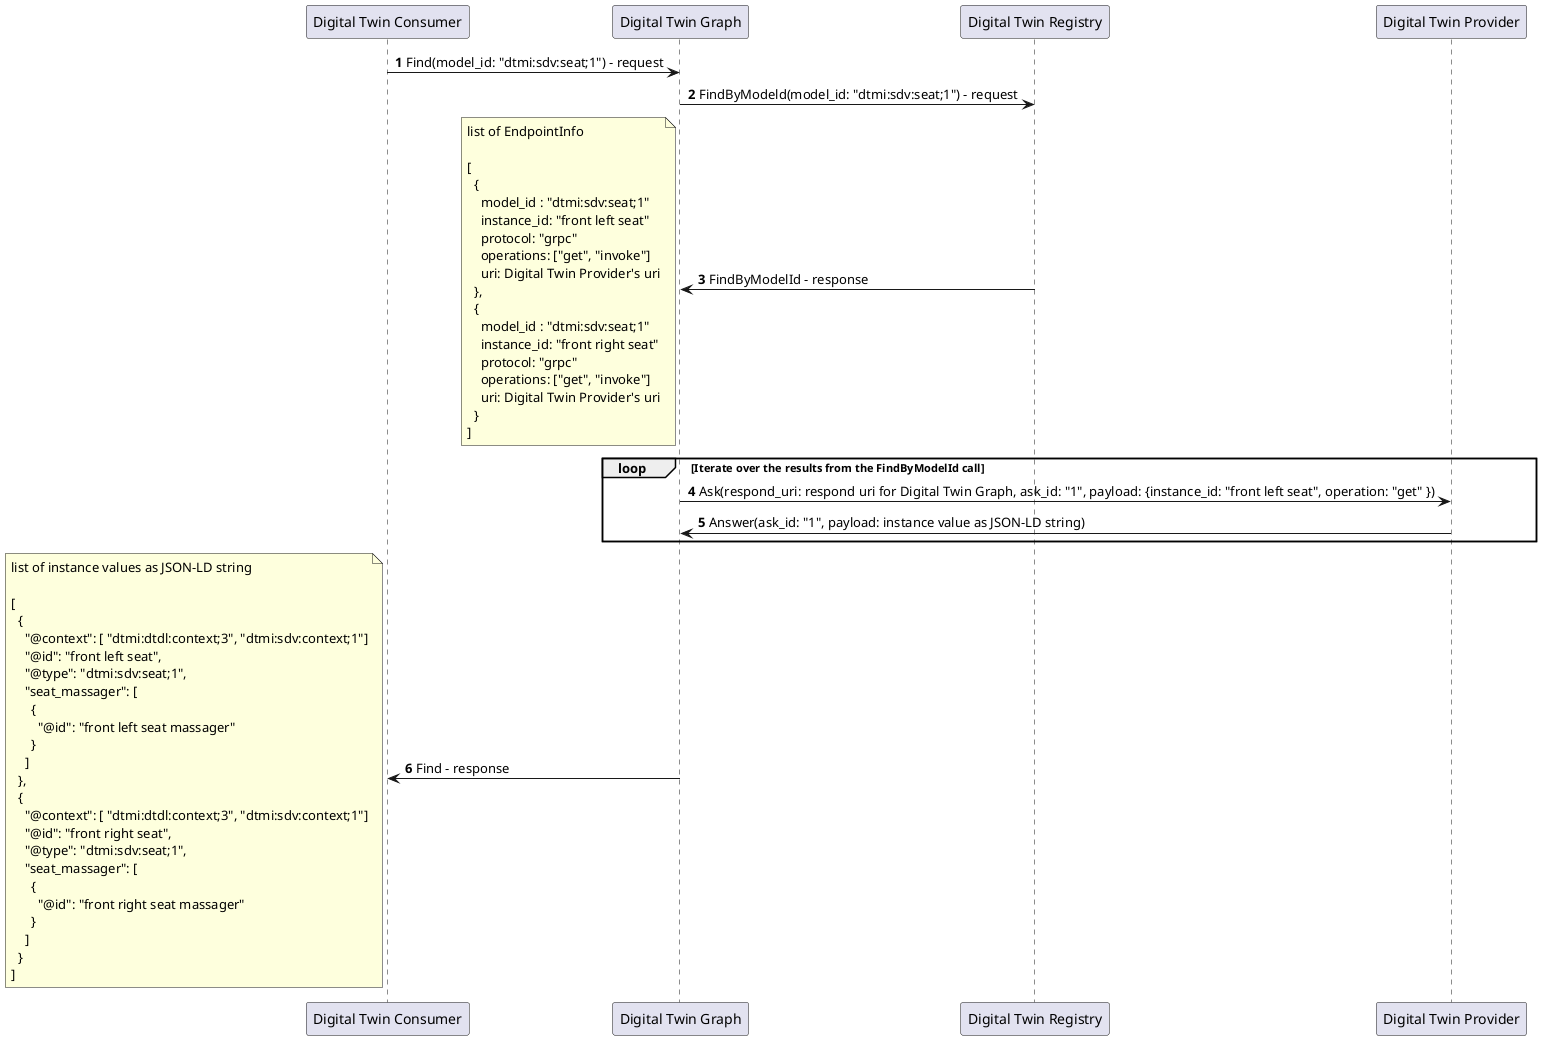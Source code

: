 @startuml

autonumber

participant "Digital Twin Consumer" as CONSUMER
participant "Digital Twin Graph" as DIGITAL_TWIN_GRAPH
participant "Digital Twin Registry" as DIGITAL_TWIN_REGISTRY
participant "Digital Twin Provider" as PROVIDER

CONSUMER -> DIGITAL_TWIN_GRAPH: Find(model_id: "dtmi:sdv:seat;1") - request

DIGITAL_TWIN_GRAPH -> DIGITAL_TWIN_REGISTRY: FindByModeld(model_id: "dtmi:sdv:seat;1") - request

DIGITAL_TWIN_GRAPH <- DIGITAL_TWIN_REGISTRY: FindByModelId - response
note left
  list of EndpointInfo

  [
    {
      model_id : "dtmi:sdv:seat;1"
      instance_id: "front left seat"
      protocol: "grpc"
      operations: ["get", "invoke"]
      uri: Digital Twin Provider's uri
    },
    {
      model_id : "dtmi:sdv:seat;1"
      instance_id: "front right seat"
      protocol: "grpc"
      operations: ["get", "invoke"]
      uri: Digital Twin Provider's uri
    }
  ]
end note

loop Iterate over the results from the FindByModelId call
  DIGITAL_TWIN_GRAPH -> PROVIDER: Ask(respond_uri: respond uri for Digital Twin Graph, ask_id: "1", payload: {instance_id: "front left seat", operation: "get" })
  DIGITAL_TWIN_GRAPH <- PROVIDER: Answer(ask_id: "1", payload: instance value as JSON-LD string)
end

CONSUMER <- DIGITAL_TWIN_GRAPH: Find - response
note left
  list of instance values as JSON-LD string

  [
    {
      "@context": [ "dtmi:dtdl:context;3", "dtmi:sdv:context;1"]
      "@id": "front left seat",
      "@type": "dtmi:sdv:seat;1",
      "seat_massager": [
        {
          "@id": "front left seat massager"
        }
      ]
    },
    {
      "@context": [ "dtmi:dtdl:context;3", "dtmi:sdv:context;1"]
      "@id": "front right seat",
      "@type": "dtmi:sdv:seat;1",
      "seat_massager": [
        {
          "@id": "front right seat massager"
        }
      ]
    }
  ]
end note

@enduml

